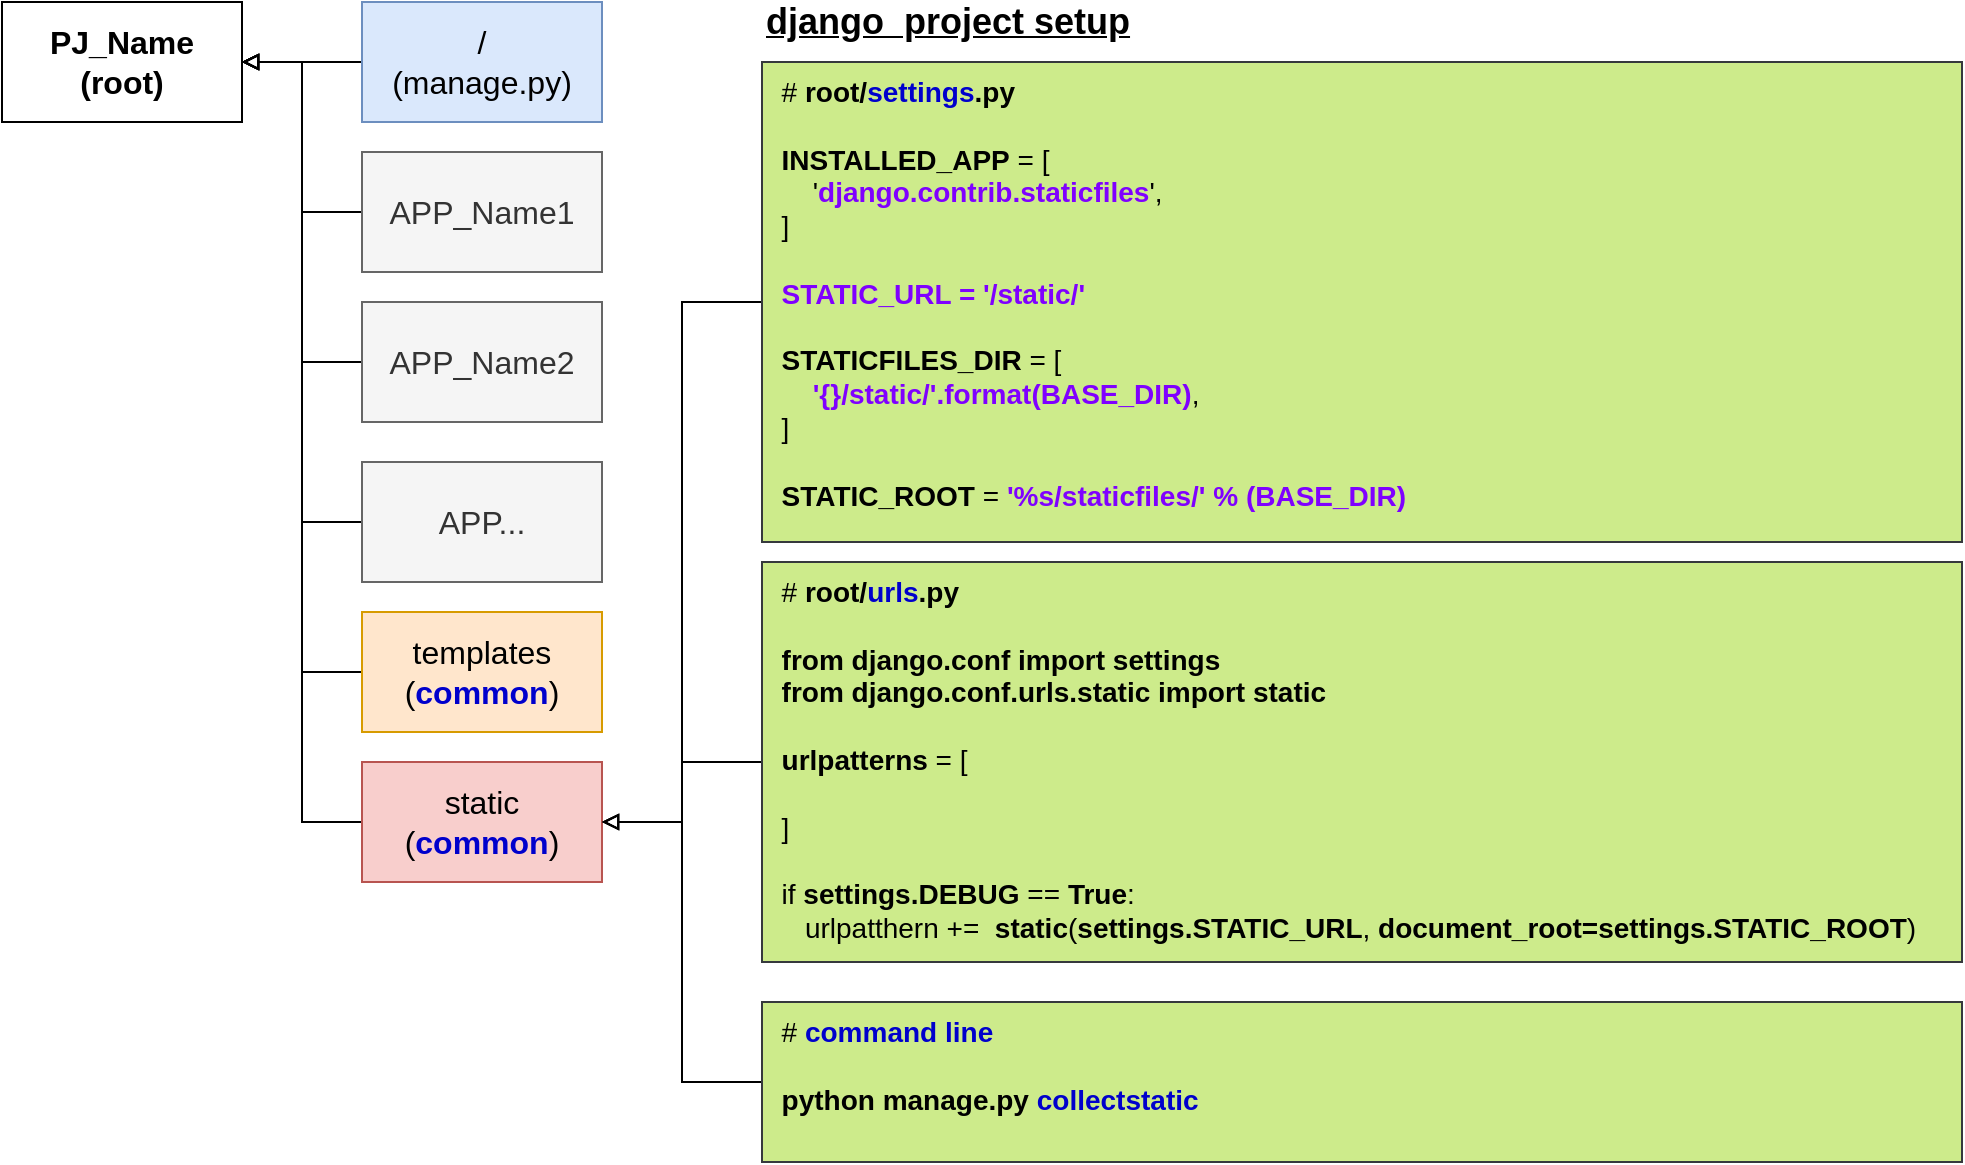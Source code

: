 <mxfile version="12.2.4" pages="1"><diagram id="PXKkHhaivdDZMpAjNpFf" name="Page-1"><mxGraphModel dx="978" dy="592" grid="1" gridSize="10" guides="1" tooltips="1" connect="1" arrows="1" fold="1" page="1" pageScale="1" pageWidth="1100" pageHeight="850" math="0" shadow="0"><root><mxCell id="0"/><mxCell id="1" parent="0"/><mxCell id="2" value="PJ_Name&lt;br&gt;(root)" style="whiteSpace=wrap;html=1;fontStyle=1;fontSize=16;" parent="1" vertex="1"><mxGeometry x="20" y="20" width="120" height="60" as="geometry"/></mxCell><mxCell id="6" style="edgeStyle=orthogonalEdgeStyle;rounded=0;orthogonalLoop=1;jettySize=auto;html=1;exitX=0;exitY=0.5;exitDx=0;exitDy=0;entryX=1;entryY=0.5;entryDx=0;entryDy=0;endArrow=block;endFill=0;fontSize=16;" parent="1" source="3" target="2" edge="1"><mxGeometry relative="1" as="geometry"/></mxCell><mxCell id="3" value="APP_Name1" style="rounded=0;whiteSpace=wrap;html=1;fontSize=16;fillColor=#f5f5f5;strokeColor=#666666;fontColor=#333333;" parent="1" vertex="1"><mxGeometry x="200" y="95" width="120" height="60" as="geometry"/></mxCell><mxCell id="5" style="edgeStyle=orthogonalEdgeStyle;rounded=0;orthogonalLoop=1;jettySize=auto;html=1;exitX=0;exitY=0.5;exitDx=0;exitDy=0;entryX=1;entryY=0.5;entryDx=0;entryDy=0;fontSize=16;endArrow=block;endFill=0;" parent="1" source="4" target="2" edge="1"><mxGeometry relative="1" as="geometry"/></mxCell><mxCell id="4" value="/&lt;br&gt;(manage.py)" style="rounded=0;whiteSpace=wrap;html=1;fontSize=16;fillColor=#dae8fc;strokeColor=#6c8ebf;" parent="1" vertex="1"><mxGeometry x="200" y="20" width="120" height="60" as="geometry"/></mxCell><mxCell id="9" style="edgeStyle=orthogonalEdgeStyle;rounded=0;orthogonalLoop=1;jettySize=auto;html=1;exitX=0;exitY=0.5;exitDx=0;exitDy=0;entryX=1;entryY=0.5;entryDx=0;entryDy=0;endArrow=block;endFill=0;fontSize=16;" parent="1" source="8" target="2" edge="1"><mxGeometry relative="1" as="geometry"/></mxCell><mxCell id="8" value="APP_Name2" style="rounded=0;whiteSpace=wrap;html=1;fontSize=16;fillColor=#f5f5f5;strokeColor=#666666;fontColor=#333333;" parent="1" vertex="1"><mxGeometry x="200" y="170" width="120" height="60" as="geometry"/></mxCell><mxCell id="12" style="edgeStyle=orthogonalEdgeStyle;rounded=0;orthogonalLoop=1;jettySize=auto;html=1;exitX=0;exitY=0.5;exitDx=0;exitDy=0;entryX=1;entryY=0.5;entryDx=0;entryDy=0;endArrow=block;endFill=0;fontSize=16;" parent="1" source="11" target="2" edge="1"><mxGeometry relative="1" as="geometry"/></mxCell><mxCell id="11" value="APP..." style="rounded=0;whiteSpace=wrap;html=1;fontSize=16;fillColor=#f5f5f5;strokeColor=#666666;fontColor=#333333;" parent="1" vertex="1"><mxGeometry x="200" y="250" width="120" height="60" as="geometry"/></mxCell><mxCell id="18" style="edgeStyle=orthogonalEdgeStyle;rounded=0;orthogonalLoop=1;jettySize=auto;html=1;exitX=0;exitY=0.5;exitDx=0;exitDy=0;entryX=1;entryY=0.5;entryDx=0;entryDy=0;endArrow=block;endFill=0;fontSize=16;" parent="1" source="13" target="2" edge="1"><mxGeometry relative="1" as="geometry"/></mxCell><mxCell id="13" value="static&lt;br&gt;(&lt;b&gt;&lt;font color=&quot;#0000cc&quot;&gt;common&lt;/font&gt;&lt;/b&gt;)" style="rounded=0;whiteSpace=wrap;html=1;fontSize=16;fillColor=#f8cecc;strokeColor=#b85450;" parent="1" vertex="1"><mxGeometry x="200" y="400" width="120" height="60" as="geometry"/></mxCell><mxCell id="17" style="edgeStyle=orthogonalEdgeStyle;rounded=0;orthogonalLoop=1;jettySize=auto;html=1;exitX=0;exitY=0.5;exitDx=0;exitDy=0;entryX=1;entryY=0.5;entryDx=0;entryDy=0;endArrow=block;endFill=0;fontSize=16;" parent="1" source="14" target="2" edge="1"><mxGeometry relative="1" as="geometry"/></mxCell><mxCell id="14" value="templates&lt;br&gt;(&lt;b&gt;&lt;font color=&quot;#0000cc&quot;&gt;common&lt;/font&gt;&lt;/b&gt;)" style="rounded=0;whiteSpace=wrap;html=1;fontSize=16;fillColor=#ffe6cc;strokeColor=#d79b00;" parent="1" vertex="1"><mxGeometry x="200" y="325" width="120" height="60" as="geometry"/></mxCell><mxCell id="22" style="edgeStyle=orthogonalEdgeStyle;rounded=0;orthogonalLoop=1;jettySize=auto;html=1;exitX=0;exitY=0.5;exitDx=0;exitDy=0;entryX=1;entryY=0.5;entryDx=0;entryDy=0;endArrow=block;endFill=0;fontSize=18;fontColor=#000000;" parent="1" source="19" target="13" edge="1"><mxGeometry relative="1" as="geometry"/></mxCell><mxCell id="19" value="&amp;nbsp; # &lt;b&gt;root/&lt;/b&gt;&lt;span style=&quot;font-size: 14px&quot;&gt;&lt;font style=&quot;font-size: 14px&quot;&gt;&lt;b&gt;&lt;font color=&quot;#0000cc&quot;&gt;settings&lt;/font&gt;.py&lt;/b&gt;&lt;br style=&quot;font-size: 14px&quot;&gt;&lt;br style=&quot;font-size: 14px&quot;&gt;&lt;b&gt;&amp;nbsp;&lt;/b&gt; &lt;b&gt;INSTALLED_APP&lt;/b&gt; = [&lt;br style=&quot;font-size: 14px&quot;&gt;&amp;nbsp; &amp;nbsp; &amp;nbsp; '&lt;font color=&quot;#7f00ff&quot;&gt;&lt;b&gt;django.contrib.staticfiles&lt;/b&gt;&lt;/font&gt;',&amp;nbsp;&lt;br style=&quot;font-size: 14px&quot;&gt;&amp;nbsp; ]&lt;br&gt;&lt;br&gt;&amp;nbsp; &lt;b&gt;&lt;font color=&quot;#7f00ff&quot;&gt;STATIC_URL = '/static/'&lt;/font&gt;&lt;/b&gt;&lt;br&gt;&lt;br&gt;&amp;nbsp; &lt;b&gt;STATICFILES_DIR&lt;/b&gt; = [&lt;br&gt;&amp;nbsp; &amp;nbsp; &amp;nbsp; &lt;b&gt;&lt;font color=&quot;#7f00ff&quot;&gt;'{}/static/'.format(BASE_DIR)&lt;/font&gt;&lt;/b&gt;,&lt;br&gt;&amp;nbsp; ]&lt;br&gt;&amp;nbsp;&amp;nbsp;&lt;br&gt;&amp;nbsp;&amp;nbsp;&lt;/font&gt;&lt;/span&gt;&lt;b&gt;STATIC_ROOT&lt;/b&gt; = &lt;b&gt;&lt;font color=&quot;#7f00ff&quot;&gt;'%s/staticfiles/' % (BASE_DIR)&lt;/font&gt;&lt;/b&gt;&lt;span style=&quot;font-size: 14px&quot;&gt;&lt;font style=&quot;font-size: 14px&quot;&gt;&lt;br style=&quot;font-size: 14px&quot;&gt;&lt;/font&gt;&lt;/span&gt;" style="rounded=0;whiteSpace=wrap;html=1;fontSize=14;align=left;verticalAlign=top;fillColor=#cdeb8b;strokeColor=#36393d;" parent="1" vertex="1"><mxGeometry x="400" y="50" width="600" height="240" as="geometry"/></mxCell><mxCell id="23" style="edgeStyle=orthogonalEdgeStyle;rounded=0;orthogonalLoop=1;jettySize=auto;html=1;exitX=0;exitY=0.5;exitDx=0;exitDy=0;entryX=1;entryY=0.5;entryDx=0;entryDy=0;endArrow=block;endFill=0;fontSize=18;fontColor=#000000;" parent="1" source="20" target="13" edge="1"><mxGeometry relative="1" as="geometry"/></mxCell><mxCell id="20" value="&amp;nbsp; # &lt;b&gt;root/&lt;/b&gt;&lt;span style=&quot;font-size: 14px&quot;&gt;&lt;font style=&quot;font-size: 14px&quot;&gt;&lt;b&gt;&lt;font color=&quot;#0000cc&quot;&gt;urls&lt;/font&gt;.py&lt;/b&gt;&lt;br style=&quot;font-size: 14px&quot;&gt;&lt;br style=&quot;font-size: 14px&quot;&gt;&lt;b&gt;&amp;nbsp;&lt;/b&gt;&amp;nbsp;&lt;b&gt;from django.conf import settings&lt;br&gt;&lt;/b&gt;&lt;/font&gt;&lt;/span&gt;&lt;span style=&quot;font-size: 14px&quot;&gt;&lt;font style=&quot;font-size: 14px&quot;&gt;&amp;nbsp; &lt;b&gt;from django.conf.urls.static import static&lt;br&gt;&lt;/b&gt;&lt;br&gt;&amp;nbsp; &lt;b&gt;urlpatterns&lt;/b&gt; = [&lt;br&gt;&amp;nbsp;&lt;br&gt;&amp;nbsp; ]&lt;br&gt;&lt;br&gt;&amp;nbsp; if &lt;b&gt;settings.DEBUG&lt;/b&gt; == &lt;b&gt;True&lt;/b&gt;:&lt;br&gt;&amp;nbsp; &amp;nbsp; &amp;nbsp;urlpatthern +=&amp;nbsp; &lt;b&gt;static&lt;/b&gt;(&lt;b&gt;settings.STATIC_URL&lt;/b&gt;, &lt;b&gt;document_root=settings.STATIC_ROOT&lt;/b&gt;)&lt;br&gt;&lt;br style=&quot;font-size: 14px&quot;&gt;&lt;/font&gt;&lt;/span&gt;" style="rounded=0;whiteSpace=wrap;html=1;fontSize=14;align=left;verticalAlign=top;fillColor=#cdeb8b;strokeColor=#36393d;" parent="1" vertex="1"><mxGeometry x="400" y="300" width="600" height="200" as="geometry"/></mxCell><mxCell id="21" value="django&amp;nbsp; project setup" style="text;html=1;strokeColor=none;fillColor=none;align=left;verticalAlign=middle;whiteSpace=wrap;rounded=0;fontSize=18;fontColor=#000000;fontStyle=5" parent="1" vertex="1"><mxGeometry x="400" y="20" width="270" height="20" as="geometry"/></mxCell><mxCell id="25" style="edgeStyle=orthogonalEdgeStyle;rounded=0;orthogonalLoop=1;jettySize=auto;html=1;exitX=0;exitY=0.5;exitDx=0;exitDy=0;entryX=1;entryY=0.5;entryDx=0;entryDy=0;endArrow=block;endFill=0;fontSize=18;fontColor=#000000;" parent="1" source="24" target="13" edge="1"><mxGeometry relative="1" as="geometry"/></mxCell><mxCell id="24" value="&amp;nbsp; # &lt;span style=&quot;font-size: 14px&quot;&gt;&lt;font style=&quot;font-size: 14px&quot;&gt;&lt;b&gt;&lt;font color=&quot;#0000cc&quot;&gt;command line&lt;/font&gt;&lt;/b&gt;&lt;br style=&quot;font-size: 14px&quot;&gt;&lt;br style=&quot;font-size: 14px&quot;&gt;&lt;b&gt;&amp;nbsp;&lt;/b&gt;&amp;nbsp;&lt;b&gt;python manage.py &lt;font color=&quot;#0000cc&quot;&gt;collectstatic&lt;/font&gt;&lt;/b&gt;&lt;/font&gt;&lt;/span&gt;&lt;span style=&quot;font-size: 14px&quot;&gt;&lt;font style=&quot;font-size: 14px&quot;&gt;&lt;br style=&quot;font-size: 14px&quot;&gt;&lt;/font&gt;&lt;/span&gt;" style="rounded=0;whiteSpace=wrap;html=1;fontSize=14;align=left;verticalAlign=top;fillColor=#cdeb8b;strokeColor=#36393d;" parent="1" vertex="1"><mxGeometry x="400" y="520" width="600" height="80" as="geometry"/></mxCell></root></mxGraphModel></diagram></mxfile>